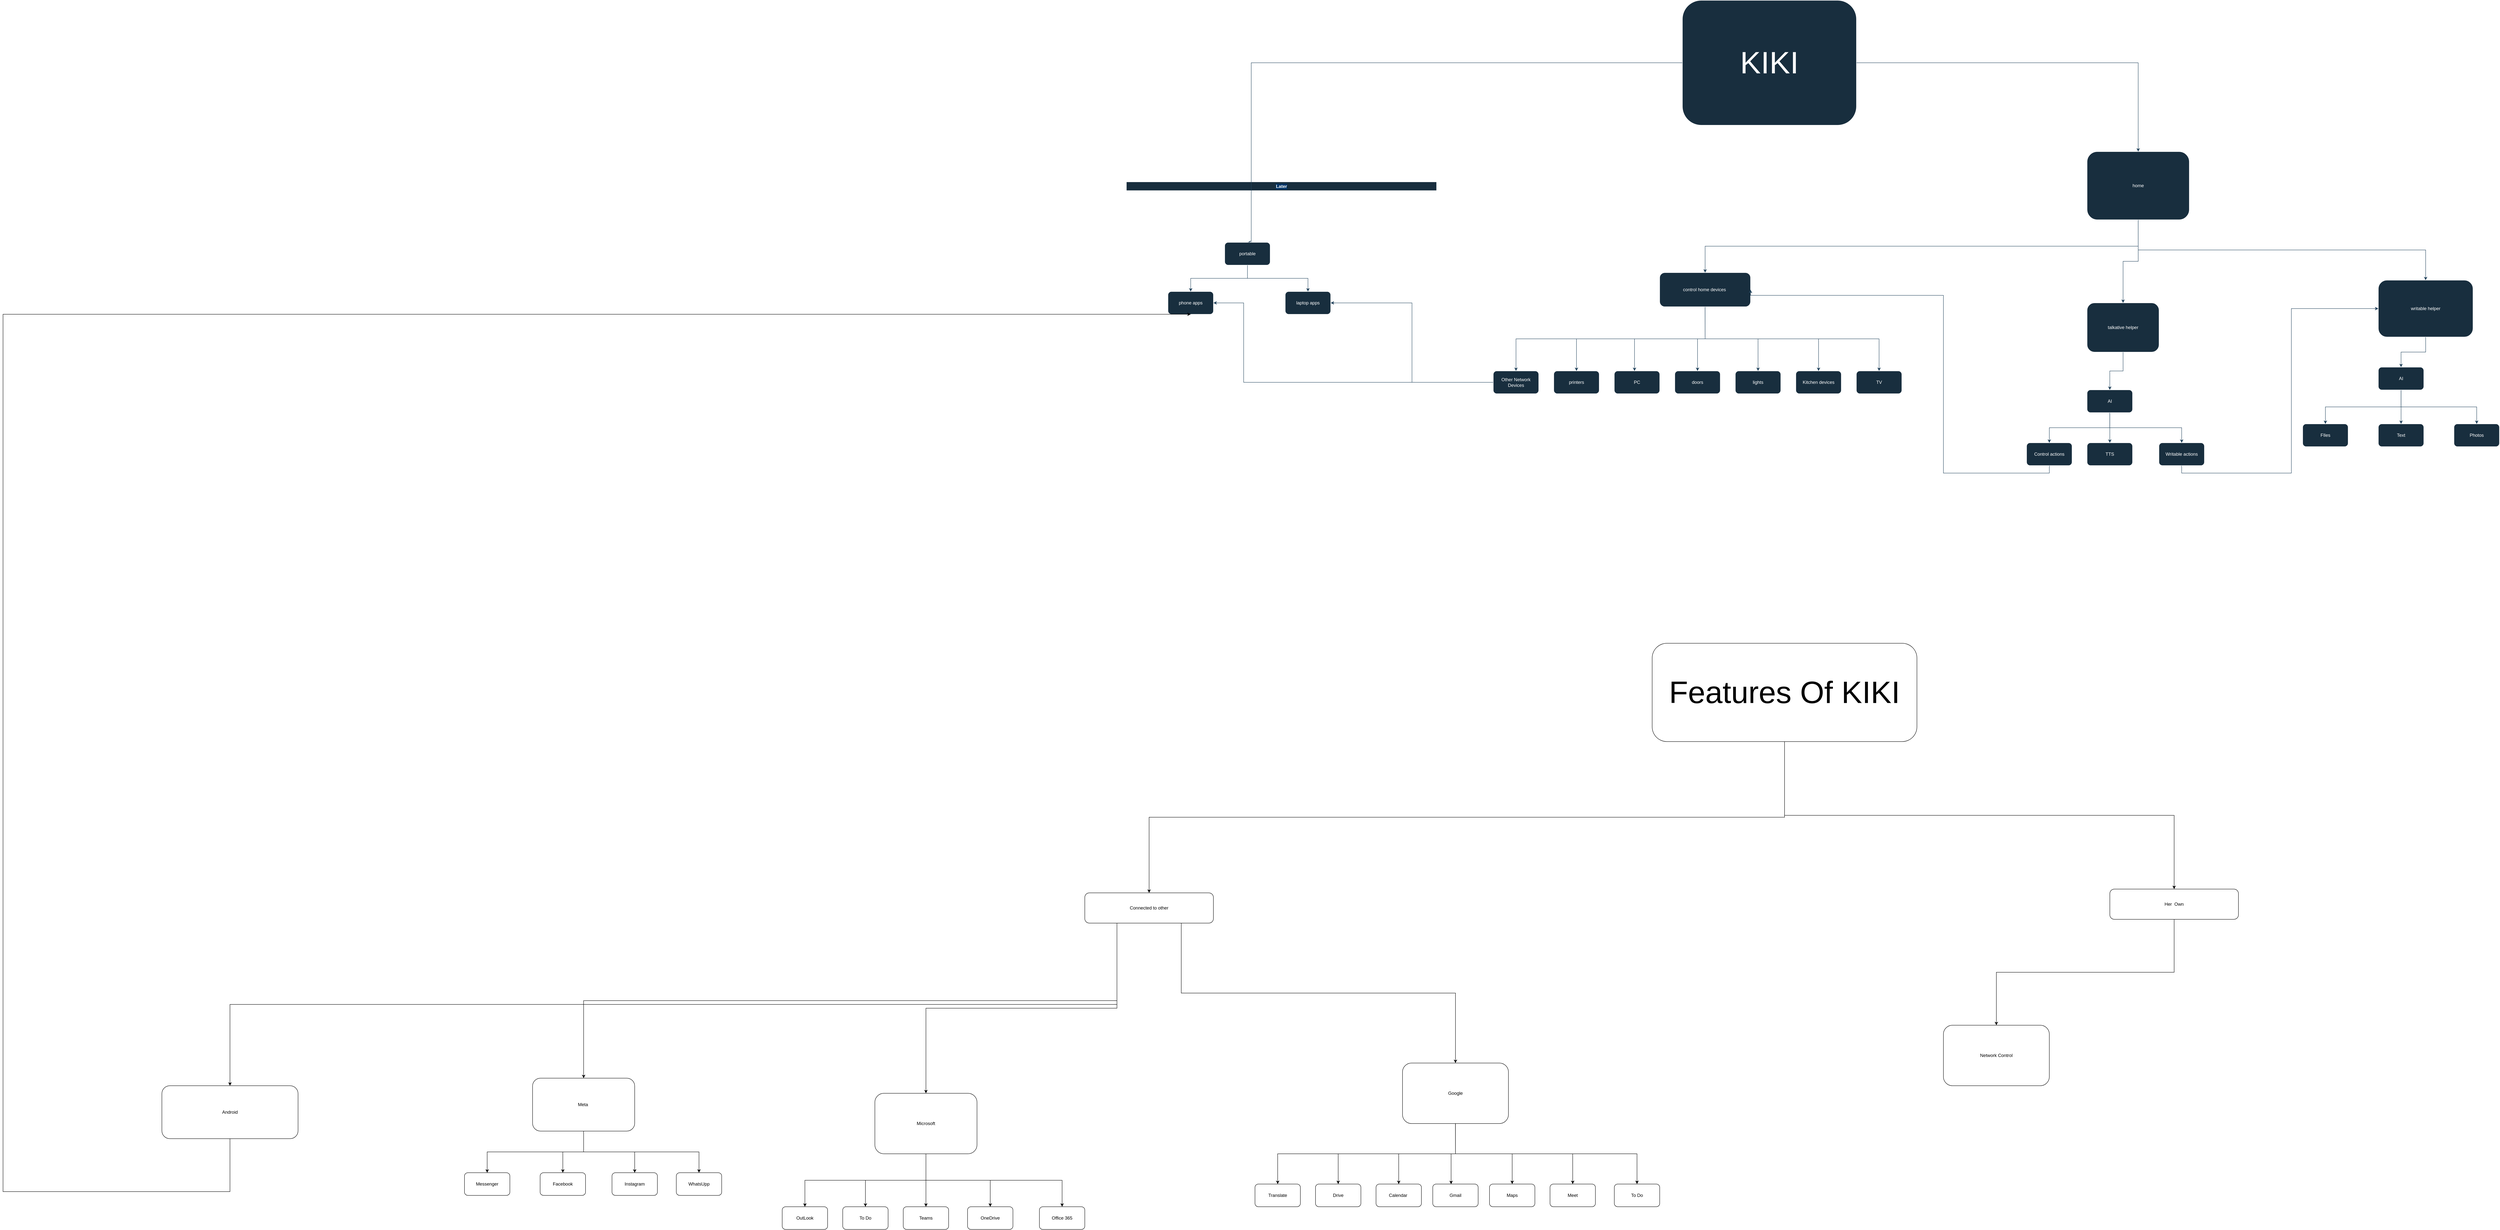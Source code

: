 <mxfile version="21.1.2" type="github">
  <diagram name="Strona-1" id="PI9fa6KRbpcqjx04Dy3F">
    <mxGraphModel dx="11760" dy="4864" grid="1" gridSize="10" guides="1" tooltips="1" connect="1" arrows="1" fold="1" page="0" pageScale="1" pageWidth="827" pageHeight="1169" math="0" shadow="0">
      <root>
        <object label="" id="0">
          <mxCell />
        </object>
        <mxCell id="1" parent="0" />
        <mxCell id="wgz8BLLzfPJGVLbiUXuB-59" value="Later" style="swimlane;whiteSpace=wrap;html=1;strokeColor=#FFFFFF;fontColor=#FFFFFF;fillColor=#182E3E;separatorColor=none;noLabel=0;portConstraintRotation=0;snapToPoint=1;backgroundOutline=0;labelBackgroundColor=#003366;" vertex="1" parent="1">
          <mxGeometry x="-900" y="390" width="820" height="760" as="geometry" />
        </mxCell>
        <mxCell id="wgz8BLLzfPJGVLbiUXuB-6" style="edgeStyle=orthogonalEdgeStyle;rounded=0;orthogonalLoop=1;jettySize=auto;html=1;exitX=1;exitY=0.5;exitDx=0;exitDy=0;labelBackgroundColor=none;fontColor=default;strokeColor=#23445D;" edge="1" parent="1" source="wgz8BLLzfPJGVLbiUXuB-1" target="wgz8BLLzfPJGVLbiUXuB-2">
          <mxGeometry relative="1" as="geometry" />
        </mxCell>
        <mxCell id="wgz8BLLzfPJGVLbiUXuB-7" style="edgeStyle=orthogonalEdgeStyle;rounded=0;orthogonalLoop=1;jettySize=auto;html=1;exitX=0;exitY=0.5;exitDx=0;exitDy=0;entryX=0.5;entryY=0;entryDx=0;entryDy=0;labelBackgroundColor=none;fontColor=default;strokeColor=#23445D;" edge="1" parent="1" source="wgz8BLLzfPJGVLbiUXuB-1" target="wgz8BLLzfPJGVLbiUXuB-3">
          <mxGeometry relative="1" as="geometry">
            <Array as="points">
              <mxPoint x="-570" y="75" />
              <mxPoint x="-570" y="550" />
            </Array>
          </mxGeometry>
        </mxCell>
        <mxCell id="wgz8BLLzfPJGVLbiUXuB-1" value="KIKI" style="rounded=1;whiteSpace=wrap;html=1;labelBackgroundColor=none;fillColor=#182E3E;strokeColor=#FFFFFF;fontColor=#FFFFFF;fontSize=82;" vertex="1" parent="1">
          <mxGeometry x="570" y="-90" width="460" height="330" as="geometry" />
        </mxCell>
        <mxCell id="wgz8BLLzfPJGVLbiUXuB-8" style="edgeStyle=orthogonalEdgeStyle;rounded=0;orthogonalLoop=1;jettySize=auto;html=1;exitX=0.5;exitY=1;exitDx=0;exitDy=0;entryX=0.5;entryY=0;entryDx=0;entryDy=0;labelBackgroundColor=none;fontColor=default;strokeColor=#23445D;" edge="1" parent="1" source="wgz8BLLzfPJGVLbiUXuB-2" target="wgz8BLLzfPJGVLbiUXuB-5">
          <mxGeometry relative="1" as="geometry" />
        </mxCell>
        <mxCell id="wgz8BLLzfPJGVLbiUXuB-9" style="edgeStyle=orthogonalEdgeStyle;rounded=0;orthogonalLoop=1;jettySize=auto;html=1;exitX=0.5;exitY=1;exitDx=0;exitDy=0;entryX=0.5;entryY=0;entryDx=0;entryDy=0;labelBackgroundColor=none;fontColor=default;strokeColor=#23445D;" edge="1" parent="1" source="wgz8BLLzfPJGVLbiUXuB-2" target="wgz8BLLzfPJGVLbiUXuB-4">
          <mxGeometry relative="1" as="geometry" />
        </mxCell>
        <mxCell id="wgz8BLLzfPJGVLbiUXuB-11" style="edgeStyle=orthogonalEdgeStyle;rounded=0;orthogonalLoop=1;jettySize=auto;html=1;exitX=0.5;exitY=1;exitDx=0;exitDy=0;labelBackgroundColor=none;fontColor=default;strokeColor=#23445D;" edge="1" parent="1" source="wgz8BLLzfPJGVLbiUXuB-2" target="wgz8BLLzfPJGVLbiUXuB-10">
          <mxGeometry relative="1" as="geometry" />
        </mxCell>
        <mxCell id="wgz8BLLzfPJGVLbiUXuB-2" value="home" style="rounded=1;whiteSpace=wrap;html=1;labelBackgroundColor=none;fillColor=#182E3E;strokeColor=#FFFFFF;fontColor=#FFFFFF;" vertex="1" parent="1">
          <mxGeometry x="1639.94" y="310" width="270.06" height="180" as="geometry" />
        </mxCell>
        <mxCell id="wgz8BLLzfPJGVLbiUXuB-16" style="edgeStyle=orthogonalEdgeStyle;rounded=0;orthogonalLoop=1;jettySize=auto;html=1;exitX=0.5;exitY=1;exitDx=0;exitDy=0;entryX=0.5;entryY=0;entryDx=0;entryDy=0;labelBackgroundColor=none;fontColor=default;strokeColor=#23445D;" edge="1" parent="1" source="wgz8BLLzfPJGVLbiUXuB-3" target="wgz8BLLzfPJGVLbiUXuB-13">
          <mxGeometry relative="1" as="geometry" />
        </mxCell>
        <mxCell id="wgz8BLLzfPJGVLbiUXuB-17" style="edgeStyle=orthogonalEdgeStyle;rounded=0;orthogonalLoop=1;jettySize=auto;html=1;exitX=0.5;exitY=1;exitDx=0;exitDy=0;entryX=0.5;entryY=0;entryDx=0;entryDy=0;labelBackgroundColor=none;fontColor=default;strokeColor=#23445D;" edge="1" parent="1" source="wgz8BLLzfPJGVLbiUXuB-3" target="wgz8BLLzfPJGVLbiUXuB-14">
          <mxGeometry relative="1" as="geometry" />
        </mxCell>
        <mxCell id="wgz8BLLzfPJGVLbiUXuB-3" value="portable" style="rounded=1;whiteSpace=wrap;html=1;labelBackgroundColor=none;fillColor=#182E3E;strokeColor=#FFFFFF;fontColor=#FFFFFF;" vertex="1" parent="1">
          <mxGeometry x="-640" y="550" width="120" height="60" as="geometry" />
        </mxCell>
        <mxCell id="wgz8BLLzfPJGVLbiUXuB-19" style="edgeStyle=orthogonalEdgeStyle;rounded=0;orthogonalLoop=1;jettySize=auto;html=1;exitX=0.5;exitY=1;exitDx=0;exitDy=0;labelBackgroundColor=none;fontColor=default;strokeColor=#23445D;" edge="1" parent="1" source="wgz8BLLzfPJGVLbiUXuB-4" target="wgz8BLLzfPJGVLbiUXuB-18">
          <mxGeometry relative="1" as="geometry" />
        </mxCell>
        <mxCell id="wgz8BLLzfPJGVLbiUXuB-4" value="talkative helper" style="rounded=1;whiteSpace=wrap;html=1;labelBackgroundColor=none;fillColor=#182E3E;strokeColor=#FFFFFF;fontColor=#FFFFFF;" vertex="1" parent="1">
          <mxGeometry x="1639.94" y="710" width="190.06" height="130" as="geometry" />
        </mxCell>
        <mxCell id="wgz8BLLzfPJGVLbiUXuB-38" style="edgeStyle=orthogonalEdgeStyle;rounded=0;orthogonalLoop=1;jettySize=auto;html=1;exitX=0.5;exitY=1;exitDx=0;exitDy=0;entryX=0.5;entryY=0;entryDx=0;entryDy=0;labelBackgroundColor=none;fontColor=default;strokeColor=#23445D;" edge="1" parent="1" source="wgz8BLLzfPJGVLbiUXuB-5" target="wgz8BLLzfPJGVLbiUXuB-37">
          <mxGeometry relative="1" as="geometry" />
        </mxCell>
        <mxCell id="wgz8BLLzfPJGVLbiUXuB-41" style="edgeStyle=orthogonalEdgeStyle;rounded=0;orthogonalLoop=1;jettySize=auto;html=1;exitX=0.5;exitY=1;exitDx=0;exitDy=0;entryX=0.5;entryY=0;entryDx=0;entryDy=0;labelBackgroundColor=none;fontColor=default;strokeColor=#23445D;" edge="1" parent="1" source="wgz8BLLzfPJGVLbiUXuB-5" target="wgz8BLLzfPJGVLbiUXuB-39">
          <mxGeometry relative="1" as="geometry" />
        </mxCell>
        <mxCell id="wgz8BLLzfPJGVLbiUXuB-42" style="edgeStyle=orthogonalEdgeStyle;rounded=0;orthogonalLoop=1;jettySize=auto;html=1;exitX=0.5;exitY=1;exitDx=0;exitDy=0;labelBackgroundColor=none;fontColor=default;strokeColor=#23445D;" edge="1" parent="1" source="wgz8BLLzfPJGVLbiUXuB-5" target="wgz8BLLzfPJGVLbiUXuB-40">
          <mxGeometry relative="1" as="geometry" />
        </mxCell>
        <mxCell id="wgz8BLLzfPJGVLbiUXuB-51" style="edgeStyle=orthogonalEdgeStyle;rounded=0;orthogonalLoop=1;jettySize=auto;html=1;exitX=0.5;exitY=1;exitDx=0;exitDy=0;entryX=0.445;entryY=-0.001;entryDx=0;entryDy=0;entryPerimeter=0;labelBackgroundColor=none;fontColor=default;strokeColor=#23445D;" edge="1" parent="1" source="wgz8BLLzfPJGVLbiUXuB-5" target="wgz8BLLzfPJGVLbiUXuB-50">
          <mxGeometry relative="1" as="geometry" />
        </mxCell>
        <mxCell id="wgz8BLLzfPJGVLbiUXuB-53" style="edgeStyle=orthogonalEdgeStyle;rounded=0;orthogonalLoop=1;jettySize=auto;html=1;exitX=0.5;exitY=1;exitDx=0;exitDy=0;labelBackgroundColor=none;fontColor=default;strokeColor=#23445D;" edge="1" parent="1" source="wgz8BLLzfPJGVLbiUXuB-5" target="wgz8BLLzfPJGVLbiUXuB-52">
          <mxGeometry relative="1" as="geometry" />
        </mxCell>
        <mxCell id="wgz8BLLzfPJGVLbiUXuB-55" style="edgeStyle=orthogonalEdgeStyle;rounded=0;orthogonalLoop=1;jettySize=auto;html=1;exitX=0.5;exitY=1;exitDx=0;exitDy=0;entryX=0.5;entryY=0;entryDx=0;entryDy=0;labelBackgroundColor=none;fontColor=default;strokeColor=#23445D;" edge="1" parent="1" source="wgz8BLLzfPJGVLbiUXuB-5" target="wgz8BLLzfPJGVLbiUXuB-54">
          <mxGeometry relative="1" as="geometry">
            <mxPoint x="129.999" y="890" as="targetPoint" />
          </mxGeometry>
        </mxCell>
        <mxCell id="wgz8BLLzfPJGVLbiUXuB-58" style="edgeStyle=orthogonalEdgeStyle;rounded=0;orthogonalLoop=1;jettySize=auto;html=1;exitX=0.5;exitY=1;exitDx=0;exitDy=0;entryX=0.5;entryY=0;entryDx=0;entryDy=0;labelBackgroundColor=none;fontColor=default;strokeColor=#23445D;" edge="1" parent="1" source="wgz8BLLzfPJGVLbiUXuB-5" target="wgz8BLLzfPJGVLbiUXuB-15">
          <mxGeometry relative="1" as="geometry" />
        </mxCell>
        <mxCell id="wgz8BLLzfPJGVLbiUXuB-5" value="control home devices&amp;nbsp;" style="rounded=1;whiteSpace=wrap;html=1;labelBackgroundColor=none;fillColor=#182E3E;strokeColor=#FFFFFF;fontColor=#FFFFFF;" vertex="1" parent="1">
          <mxGeometry x="509.94" y="630" width="240.06" height="90" as="geometry" />
        </mxCell>
        <mxCell id="wgz8BLLzfPJGVLbiUXuB-21" style="edgeStyle=orthogonalEdgeStyle;rounded=0;orthogonalLoop=1;jettySize=auto;html=1;exitX=0.5;exitY=1;exitDx=0;exitDy=0;labelBackgroundColor=none;fontColor=default;strokeColor=#23445D;" edge="1" parent="1" source="wgz8BLLzfPJGVLbiUXuB-10" target="wgz8BLLzfPJGVLbiUXuB-20">
          <mxGeometry relative="1" as="geometry" />
        </mxCell>
        <mxCell id="wgz8BLLzfPJGVLbiUXuB-10" value="writable helper" style="rounded=1;whiteSpace=wrap;html=1;labelBackgroundColor=none;fillColor=#182E3E;strokeColor=#FFFFFF;fontColor=#FFFFFF;" vertex="1" parent="1">
          <mxGeometry x="2409.94" y="650" width="250.06" height="150" as="geometry" />
        </mxCell>
        <mxCell id="wgz8BLLzfPJGVLbiUXuB-13" value="phone apps" style="rounded=1;whiteSpace=wrap;html=1;labelBackgroundColor=none;fillColor=#182E3E;strokeColor=#FFFFFF;fontColor=#FFFFFF;" vertex="1" parent="1">
          <mxGeometry x="-790" y="680" width="120" height="60" as="geometry" />
        </mxCell>
        <mxCell id="wgz8BLLzfPJGVLbiUXuB-14" value="laptop apps" style="rounded=1;whiteSpace=wrap;html=1;labelBackgroundColor=none;fillColor=#182E3E;strokeColor=#FFFFFF;fontColor=#FFFFFF;" vertex="1" parent="1">
          <mxGeometry x="-480" y="680" width="120" height="60" as="geometry" />
        </mxCell>
        <mxCell id="wgz8BLLzfPJGVLbiUXuB-15" value="TV" style="rounded=1;whiteSpace=wrap;html=1;labelBackgroundColor=none;fillColor=#182E3E;strokeColor=#FFFFFF;fontColor=#FFFFFF;" vertex="1" parent="1">
          <mxGeometry x="1029.94" y="890" width="120" height="60" as="geometry" />
        </mxCell>
        <mxCell id="wgz8BLLzfPJGVLbiUXuB-23" style="edgeStyle=orthogonalEdgeStyle;rounded=0;orthogonalLoop=1;jettySize=auto;html=1;exitX=0.5;exitY=1;exitDx=0;exitDy=0;entryX=0.5;entryY=0;entryDx=0;entryDy=0;labelBackgroundColor=none;fontColor=default;strokeColor=#23445D;" edge="1" parent="1" source="wgz8BLLzfPJGVLbiUXuB-18" target="wgz8BLLzfPJGVLbiUXuB-22">
          <mxGeometry relative="1" as="geometry" />
        </mxCell>
        <mxCell id="wgz8BLLzfPJGVLbiUXuB-32" style="edgeStyle=orthogonalEdgeStyle;rounded=0;orthogonalLoop=1;jettySize=auto;html=1;exitX=0.5;exitY=1;exitDx=0;exitDy=0;entryX=0.5;entryY=0;entryDx=0;entryDy=0;labelBackgroundColor=none;fontColor=default;strokeColor=#23445D;" edge="1" parent="1" source="wgz8BLLzfPJGVLbiUXuB-18" target="wgz8BLLzfPJGVLbiUXuB-31">
          <mxGeometry relative="1" as="geometry" />
        </mxCell>
        <mxCell id="wgz8BLLzfPJGVLbiUXuB-35" style="edgeStyle=orthogonalEdgeStyle;rounded=0;orthogonalLoop=1;jettySize=auto;html=1;exitX=0.5;exitY=1;exitDx=0;exitDy=0;entryX=0.5;entryY=0;entryDx=0;entryDy=0;labelBackgroundColor=none;fontColor=default;strokeColor=#23445D;" edge="1" parent="1" source="wgz8BLLzfPJGVLbiUXuB-18" target="wgz8BLLzfPJGVLbiUXuB-34">
          <mxGeometry relative="1" as="geometry">
            <mxPoint x="1500" y="1080" as="targetPoint" />
          </mxGeometry>
        </mxCell>
        <mxCell id="wgz8BLLzfPJGVLbiUXuB-18" value="AI" style="rounded=1;whiteSpace=wrap;html=1;labelBackgroundColor=none;fillColor=#182E3E;strokeColor=#FFFFFF;fontColor=#FFFFFF;" vertex="1" parent="1">
          <mxGeometry x="1639.94" y="940" width="120" height="60" as="geometry" />
        </mxCell>
        <mxCell id="wgz8BLLzfPJGVLbiUXuB-27" style="edgeStyle=orthogonalEdgeStyle;rounded=0;orthogonalLoop=1;jettySize=auto;html=1;exitX=0.5;exitY=1;exitDx=0;exitDy=0;entryX=0.5;entryY=0;entryDx=0;entryDy=0;labelBackgroundColor=none;fontColor=default;strokeColor=#23445D;" edge="1" parent="1" source="wgz8BLLzfPJGVLbiUXuB-20" target="wgz8BLLzfPJGVLbiUXuB-24">
          <mxGeometry relative="1" as="geometry" />
        </mxCell>
        <mxCell id="wgz8BLLzfPJGVLbiUXuB-28" style="edgeStyle=orthogonalEdgeStyle;rounded=0;orthogonalLoop=1;jettySize=auto;html=1;exitX=0.5;exitY=1;exitDx=0;exitDy=0;entryX=0.5;entryY=0;entryDx=0;entryDy=0;labelBackgroundColor=none;fontColor=default;strokeColor=#23445D;" edge="1" parent="1" source="wgz8BLLzfPJGVLbiUXuB-20" target="wgz8BLLzfPJGVLbiUXuB-25">
          <mxGeometry relative="1" as="geometry" />
        </mxCell>
        <mxCell id="wgz8BLLzfPJGVLbiUXuB-29" style="edgeStyle=orthogonalEdgeStyle;rounded=0;orthogonalLoop=1;jettySize=auto;html=1;exitX=0.5;exitY=1;exitDx=0;exitDy=0;entryX=0.5;entryY=0;entryDx=0;entryDy=0;labelBackgroundColor=none;fontColor=default;strokeColor=#23445D;" edge="1" parent="1" source="wgz8BLLzfPJGVLbiUXuB-20" target="wgz8BLLzfPJGVLbiUXuB-26">
          <mxGeometry relative="1" as="geometry" />
        </mxCell>
        <mxCell id="wgz8BLLzfPJGVLbiUXuB-20" value="AI" style="rounded=1;whiteSpace=wrap;html=1;labelBackgroundColor=none;fillColor=#182E3E;strokeColor=#FFFFFF;fontColor=#FFFFFF;" vertex="1" parent="1">
          <mxGeometry x="2409.94" y="880" width="120" height="60" as="geometry" />
        </mxCell>
        <mxCell id="wgz8BLLzfPJGVLbiUXuB-22" value="TTS" style="rounded=1;whiteSpace=wrap;html=1;labelBackgroundColor=none;fillColor=#182E3E;strokeColor=#FFFFFF;fontColor=#FFFFFF;" vertex="1" parent="1">
          <mxGeometry x="1639.94" y="1080" width="120" height="60" as="geometry" />
        </mxCell>
        <mxCell id="wgz8BLLzfPJGVLbiUXuB-24" value="FIles" style="rounded=1;whiteSpace=wrap;html=1;labelBackgroundColor=none;fillColor=#182E3E;strokeColor=#FFFFFF;fontColor=#FFFFFF;" vertex="1" parent="1">
          <mxGeometry x="2209.94" y="1030" width="120" height="60" as="geometry" />
        </mxCell>
        <mxCell id="wgz8BLLzfPJGVLbiUXuB-25" value="Text" style="rounded=1;whiteSpace=wrap;html=1;labelBackgroundColor=none;fillColor=#182E3E;strokeColor=#FFFFFF;fontColor=#FFFFFF;" vertex="1" parent="1">
          <mxGeometry x="2409.94" y="1030" width="120" height="60" as="geometry" />
        </mxCell>
        <mxCell id="wgz8BLLzfPJGVLbiUXuB-26" value="Photos" style="rounded=1;whiteSpace=wrap;html=1;labelBackgroundColor=none;fillColor=#182E3E;strokeColor=#FFFFFF;fontColor=#FFFFFF;" vertex="1" parent="1">
          <mxGeometry x="2609.94" y="1030" width="120" height="60" as="geometry" />
        </mxCell>
        <mxCell id="wgz8BLLzfPJGVLbiUXuB-33" style="edgeStyle=orthogonalEdgeStyle;rounded=0;orthogonalLoop=1;jettySize=auto;html=1;exitX=0.5;exitY=1;exitDx=0;exitDy=0;entryX=0;entryY=0.5;entryDx=0;entryDy=0;labelBackgroundColor=none;fontColor=default;strokeColor=#23445D;" edge="1" parent="1" source="wgz8BLLzfPJGVLbiUXuB-31" target="wgz8BLLzfPJGVLbiUXuB-10">
          <mxGeometry relative="1" as="geometry" />
        </mxCell>
        <mxCell id="wgz8BLLzfPJGVLbiUXuB-31" value="Writable actions" style="rounded=1;whiteSpace=wrap;html=1;labelBackgroundColor=none;fillColor=#182E3E;strokeColor=#FFFFFF;fontColor=#FFFFFF;" vertex="1" parent="1">
          <mxGeometry x="1829.94" y="1080" width="120" height="60" as="geometry" />
        </mxCell>
        <mxCell id="wgz8BLLzfPJGVLbiUXuB-36" style="edgeStyle=orthogonalEdgeStyle;rounded=0;orthogonalLoop=1;jettySize=auto;html=1;exitX=0.5;exitY=1;exitDx=0;exitDy=0;entryX=1;entryY=0.5;entryDx=0;entryDy=0;labelBackgroundColor=none;fontColor=default;strokeColor=#23445D;" edge="1" parent="1" source="wgz8BLLzfPJGVLbiUXuB-34" target="wgz8BLLzfPJGVLbiUXuB-5">
          <mxGeometry relative="1" as="geometry">
            <mxPoint x="1230" y="750" as="targetPoint" />
            <Array as="points">
              <mxPoint x="1540" y="1160" />
              <mxPoint x="1260" y="1160" />
              <mxPoint x="1260" y="690" />
            </Array>
          </mxGeometry>
        </mxCell>
        <mxCell id="wgz8BLLzfPJGVLbiUXuB-34" value="Control actions" style="rounded=1;whiteSpace=wrap;html=1;labelBackgroundColor=none;fillColor=#182E3E;strokeColor=#FFFFFF;fontColor=#FFFFFF;" vertex="1" parent="1">
          <mxGeometry x="1480" y="1080" width="120" height="60" as="geometry" />
        </mxCell>
        <mxCell id="wgz8BLLzfPJGVLbiUXuB-37" value="lights" style="rounded=1;whiteSpace=wrap;html=1;labelBackgroundColor=none;fillColor=#182E3E;strokeColor=#FFFFFF;fontColor=#FFFFFF;" vertex="1" parent="1">
          <mxGeometry x="709.94" y="890" width="120" height="60" as="geometry" />
        </mxCell>
        <mxCell id="wgz8BLLzfPJGVLbiUXuB-39" value="doors" style="rounded=1;whiteSpace=wrap;html=1;labelBackgroundColor=none;fillColor=#182E3E;strokeColor=#FFFFFF;fontColor=#FFFFFF;" vertex="1" parent="1">
          <mxGeometry x="549.94" y="890" width="120" height="60" as="geometry" />
        </mxCell>
        <mxCell id="wgz8BLLzfPJGVLbiUXuB-40" value="printers" style="rounded=1;whiteSpace=wrap;html=1;labelBackgroundColor=none;fillColor=#182E3E;strokeColor=#FFFFFF;fontColor=#FFFFFF;" vertex="1" parent="1">
          <mxGeometry x="229.94" y="890" width="120" height="60" as="geometry" />
        </mxCell>
        <mxCell id="wgz8BLLzfPJGVLbiUXuB-50" value="PC" style="rounded=1;whiteSpace=wrap;html=1;labelBackgroundColor=none;fillColor=#182E3E;strokeColor=#FFFFFF;fontColor=#FFFFFF;" vertex="1" parent="1">
          <mxGeometry x="389.94" y="890" width="120" height="60" as="geometry" />
        </mxCell>
        <mxCell id="wgz8BLLzfPJGVLbiUXuB-52" value="Kitchen devices" style="rounded=1;whiteSpace=wrap;html=1;labelBackgroundColor=none;fillColor=#182E3E;strokeColor=#FFFFFF;fontColor=#FFFFFF;" vertex="1" parent="1">
          <mxGeometry x="869.94" y="890" width="120" height="60" as="geometry" />
        </mxCell>
        <mxCell id="wgz8BLLzfPJGVLbiUXuB-56" style="edgeStyle=orthogonalEdgeStyle;rounded=0;orthogonalLoop=1;jettySize=auto;html=1;exitX=0;exitY=0.5;exitDx=0;exitDy=0;entryX=1;entryY=0.5;entryDx=0;entryDy=0;labelBackgroundColor=none;fontColor=default;strokeColor=#23445D;" edge="1" parent="1" source="wgz8BLLzfPJGVLbiUXuB-54" target="wgz8BLLzfPJGVLbiUXuB-14">
          <mxGeometry relative="1" as="geometry" />
        </mxCell>
        <mxCell id="wgz8BLLzfPJGVLbiUXuB-57" style="edgeStyle=orthogonalEdgeStyle;rounded=0;orthogonalLoop=1;jettySize=auto;html=1;exitX=0;exitY=0.5;exitDx=0;exitDy=0;entryX=1;entryY=0.5;entryDx=0;entryDy=0;labelBackgroundColor=none;fontColor=default;strokeColor=#23445D;" edge="1" parent="1" source="wgz8BLLzfPJGVLbiUXuB-54" target="wgz8BLLzfPJGVLbiUXuB-13">
          <mxGeometry relative="1" as="geometry">
            <Array as="points">
              <mxPoint x="-590" y="920" />
              <mxPoint x="-590" y="710" />
            </Array>
          </mxGeometry>
        </mxCell>
        <mxCell id="wgz8BLLzfPJGVLbiUXuB-54" value="Other Network Devices" style="rounded=1;whiteSpace=wrap;html=1;labelBackgroundColor=none;fillColor=#182E3E;strokeColor=#FFFFFF;fontColor=#FFFFFF;" vertex="1" parent="1">
          <mxGeometry x="70" y="890" width="120" height="60" as="geometry" />
        </mxCell>
        <mxCell id="wgz8BLLzfPJGVLbiUXuB-68" style="edgeStyle=orthogonalEdgeStyle;rounded=0;orthogonalLoop=1;jettySize=auto;html=1;exitX=0.5;exitY=1;exitDx=0;exitDy=0;shadow=0;" edge="1" parent="1" source="wgz8BLLzfPJGVLbiUXuB-60" target="wgz8BLLzfPJGVLbiUXuB-62">
          <mxGeometry relative="1" as="geometry" />
        </mxCell>
        <mxCell id="wgz8BLLzfPJGVLbiUXuB-69" style="edgeStyle=orthogonalEdgeStyle;rounded=0;orthogonalLoop=1;jettySize=auto;html=1;exitX=0.5;exitY=1;exitDx=0;exitDy=0;entryX=0.404;entryY=0.005;entryDx=0;entryDy=0;entryPerimeter=0;shadow=0;" edge="1" parent="1" source="wgz8BLLzfPJGVLbiUXuB-60" target="wgz8BLLzfPJGVLbiUXuB-64">
          <mxGeometry relative="1" as="geometry" />
        </mxCell>
        <mxCell id="wgz8BLLzfPJGVLbiUXuB-70" style="edgeStyle=orthogonalEdgeStyle;rounded=0;orthogonalLoop=1;jettySize=auto;html=1;exitX=0.5;exitY=1;exitDx=0;exitDy=0;entryX=0.5;entryY=0;entryDx=0;entryDy=0;shadow=0;" edge="1" parent="1" source="wgz8BLLzfPJGVLbiUXuB-60" target="wgz8BLLzfPJGVLbiUXuB-65">
          <mxGeometry relative="1" as="geometry" />
        </mxCell>
        <mxCell id="wgz8BLLzfPJGVLbiUXuB-71" style="edgeStyle=orthogonalEdgeStyle;rounded=0;orthogonalLoop=1;jettySize=auto;html=1;exitX=0.5;exitY=1;exitDx=0;exitDy=0;entryX=0.5;entryY=0;entryDx=0;entryDy=0;shadow=0;" edge="1" parent="1" source="wgz8BLLzfPJGVLbiUXuB-60" target="wgz8BLLzfPJGVLbiUXuB-66">
          <mxGeometry relative="1" as="geometry" />
        </mxCell>
        <mxCell id="wgz8BLLzfPJGVLbiUXuB-73" style="edgeStyle=orthogonalEdgeStyle;rounded=0;orthogonalLoop=1;jettySize=auto;html=1;exitX=0.5;exitY=1;exitDx=0;exitDy=0;entryX=0.5;entryY=0;entryDx=0;entryDy=0;shadow=0;" edge="1" parent="1" source="wgz8BLLzfPJGVLbiUXuB-60" target="wgz8BLLzfPJGVLbiUXuB-67">
          <mxGeometry relative="1" as="geometry" />
        </mxCell>
        <mxCell id="wgz8BLLzfPJGVLbiUXuB-75" style="edgeStyle=orthogonalEdgeStyle;rounded=0;orthogonalLoop=1;jettySize=auto;html=1;exitX=0.5;exitY=1;exitDx=0;exitDy=0;entryX=0.5;entryY=0;entryDx=0;entryDy=0;shadow=0;" edge="1" parent="1" source="wgz8BLLzfPJGVLbiUXuB-60" target="wgz8BLLzfPJGVLbiUXuB-74">
          <mxGeometry relative="1" as="geometry" />
        </mxCell>
        <mxCell id="wgz8BLLzfPJGVLbiUXuB-88" style="edgeStyle=orthogonalEdgeStyle;rounded=0;orthogonalLoop=1;jettySize=auto;html=1;exitX=0.5;exitY=1;exitDx=0;exitDy=0;entryX=0.5;entryY=0;entryDx=0;entryDy=0;" edge="1" parent="1" source="wgz8BLLzfPJGVLbiUXuB-60" target="wgz8BLLzfPJGVLbiUXuB-87">
          <mxGeometry relative="1" as="geometry" />
        </mxCell>
        <mxCell id="wgz8BLLzfPJGVLbiUXuB-60" value="Google" style="rounded=1;whiteSpace=wrap;html=1;" vertex="1" parent="1">
          <mxGeometry x="-170.06" y="2720" width="280.06" height="160" as="geometry" />
        </mxCell>
        <mxCell id="wgz8BLLzfPJGVLbiUXuB-62" value="Calendar&amp;nbsp;" style="rounded=1;whiteSpace=wrap;html=1;shadow=0;" vertex="1" parent="1">
          <mxGeometry x="-240.06" y="3040" width="120" height="60" as="geometry" />
        </mxCell>
        <mxCell id="wgz8BLLzfPJGVLbiUXuB-64" value="Gmail" style="rounded=1;whiteSpace=wrap;html=1;shadow=0;" vertex="1" parent="1">
          <mxGeometry x="-90.06" y="3040" width="120" height="60" as="geometry" />
        </mxCell>
        <mxCell id="wgz8BLLzfPJGVLbiUXuB-65" value="Maps" style="rounded=1;whiteSpace=wrap;html=1;shadow=0;" vertex="1" parent="1">
          <mxGeometry x="59.94" y="3040" width="120" height="60" as="geometry" />
        </mxCell>
        <mxCell id="wgz8BLLzfPJGVLbiUXuB-66" value="Drive" style="rounded=1;whiteSpace=wrap;html=1;shadow=0;" vertex="1" parent="1">
          <mxGeometry x="-400.06" y="3040" width="120" height="60" as="geometry" />
        </mxCell>
        <mxCell id="wgz8BLLzfPJGVLbiUXuB-67" value="Meet" style="rounded=1;whiteSpace=wrap;html=1;shadow=0;" vertex="1" parent="1">
          <mxGeometry x="219.94" y="3040" width="120" height="60" as="geometry" />
        </mxCell>
        <mxCell id="wgz8BLLzfPJGVLbiUXuB-74" value="Translate" style="rounded=1;whiteSpace=wrap;html=1;shadow=0;" vertex="1" parent="1">
          <mxGeometry x="-560.06" y="3040" width="120" height="60" as="geometry" />
        </mxCell>
        <mxCell id="wgz8BLLzfPJGVLbiUXuB-89" style="edgeStyle=orthogonalEdgeStyle;rounded=0;orthogonalLoop=1;jettySize=auto;html=1;exitX=0.5;exitY=1;exitDx=0;exitDy=0;entryX=0.5;entryY=0;entryDx=0;entryDy=0;" edge="1" parent="1" source="wgz8BLLzfPJGVLbiUXuB-78" target="wgz8BLLzfPJGVLbiUXuB-83">
          <mxGeometry relative="1" as="geometry" />
        </mxCell>
        <mxCell id="wgz8BLLzfPJGVLbiUXuB-90" style="edgeStyle=orthogonalEdgeStyle;rounded=0;orthogonalLoop=1;jettySize=auto;html=1;exitX=0.5;exitY=1;exitDx=0;exitDy=0;entryX=0.5;entryY=0;entryDx=0;entryDy=0;" edge="1" parent="1" source="wgz8BLLzfPJGVLbiUXuB-78" target="wgz8BLLzfPJGVLbiUXuB-82">
          <mxGeometry relative="1" as="geometry" />
        </mxCell>
        <mxCell id="wgz8BLLzfPJGVLbiUXuB-91" style="edgeStyle=orthogonalEdgeStyle;rounded=0;orthogonalLoop=1;jettySize=auto;html=1;exitX=0.5;exitY=1;exitDx=0;exitDy=0;entryX=0.5;entryY=0;entryDx=0;entryDy=0;" edge="1" parent="1" source="wgz8BLLzfPJGVLbiUXuB-78" target="wgz8BLLzfPJGVLbiUXuB-81">
          <mxGeometry relative="1" as="geometry" />
        </mxCell>
        <mxCell id="wgz8BLLzfPJGVLbiUXuB-92" style="edgeStyle=orthogonalEdgeStyle;rounded=0;orthogonalLoop=1;jettySize=auto;html=1;exitX=0.5;exitY=1;exitDx=0;exitDy=0;entryX=0.5;entryY=0;entryDx=0;entryDy=0;" edge="1" parent="1" source="wgz8BLLzfPJGVLbiUXuB-78" target="wgz8BLLzfPJGVLbiUXuB-86">
          <mxGeometry relative="1" as="geometry">
            <mxPoint x="-1070" y="3090" as="targetPoint" />
          </mxGeometry>
        </mxCell>
        <mxCell id="wgz8BLLzfPJGVLbiUXuB-93" style="edgeStyle=orthogonalEdgeStyle;rounded=0;orthogonalLoop=1;jettySize=auto;html=1;exitX=0.5;exitY=1;exitDx=0;exitDy=0;entryX=0.5;entryY=0;entryDx=0;entryDy=0;" edge="1" parent="1" source="wgz8BLLzfPJGVLbiUXuB-78" target="wgz8BLLzfPJGVLbiUXuB-84">
          <mxGeometry relative="1" as="geometry" />
        </mxCell>
        <mxCell id="wgz8BLLzfPJGVLbiUXuB-78" value="Microsoft" style="rounded=1;whiteSpace=wrap;html=1;" vertex="1" parent="1">
          <mxGeometry x="-1565" y="2800" width="270" height="160" as="geometry" />
        </mxCell>
        <mxCell id="wgz8BLLzfPJGVLbiUXuB-81" value="OneDrive" style="rounded=1;whiteSpace=wrap;html=1;" vertex="1" parent="1">
          <mxGeometry x="-1320" y="3100" width="120" height="60" as="geometry" />
        </mxCell>
        <mxCell id="wgz8BLLzfPJGVLbiUXuB-82" value="Teams" style="rounded=1;whiteSpace=wrap;html=1;" vertex="1" parent="1">
          <mxGeometry x="-1490" y="3100" width="120" height="60" as="geometry" />
        </mxCell>
        <mxCell id="wgz8BLLzfPJGVLbiUXuB-83" value="To Do" style="rounded=1;whiteSpace=wrap;html=1;" vertex="1" parent="1">
          <mxGeometry x="-1650" y="3100" width="120" height="60" as="geometry" />
        </mxCell>
        <mxCell id="wgz8BLLzfPJGVLbiUXuB-84" value="OutLook" style="rounded=1;whiteSpace=wrap;html=1;" vertex="1" parent="1">
          <mxGeometry x="-1810" y="3100" width="120" height="60" as="geometry" />
        </mxCell>
        <mxCell id="wgz8BLLzfPJGVLbiUXuB-86" value="Office 365" style="rounded=1;whiteSpace=wrap;html=1;" vertex="1" parent="1">
          <mxGeometry x="-1130" y="3100" width="120" height="60" as="geometry" />
        </mxCell>
        <mxCell id="wgz8BLLzfPJGVLbiUXuB-87" value="To Do" style="rounded=1;whiteSpace=wrap;html=1;" vertex="1" parent="1">
          <mxGeometry x="389.94" y="3040" width="120" height="60" as="geometry" />
        </mxCell>
        <mxCell id="wgz8BLLzfPJGVLbiUXuB-99" style="edgeStyle=orthogonalEdgeStyle;rounded=0;orthogonalLoop=1;jettySize=auto;html=1;exitX=0.5;exitY=1;exitDx=0;exitDy=0;entryX=0.5;entryY=0;entryDx=0;entryDy=0;" edge="1" parent="1" source="wgz8BLLzfPJGVLbiUXuB-94" target="wgz8BLLzfPJGVLbiUXuB-96">
          <mxGeometry relative="1" as="geometry" />
        </mxCell>
        <mxCell id="wgz8BLLzfPJGVLbiUXuB-102" style="edgeStyle=orthogonalEdgeStyle;rounded=0;orthogonalLoop=1;jettySize=auto;html=1;exitX=0.5;exitY=1;exitDx=0;exitDy=0;" edge="1" parent="1" source="wgz8BLLzfPJGVLbiUXuB-94" target="wgz8BLLzfPJGVLbiUXuB-98">
          <mxGeometry relative="1" as="geometry" />
        </mxCell>
        <mxCell id="wgz8BLLzfPJGVLbiUXuB-94" value="Features Of KIKI" style="rounded=1;whiteSpace=wrap;html=1;fontSize=82;" vertex="1" parent="1">
          <mxGeometry x="490" y="1610" width="700" height="260" as="geometry" />
        </mxCell>
        <mxCell id="wgz8BLLzfPJGVLbiUXuB-95" value="Network Control" style="rounded=1;whiteSpace=wrap;html=1;" vertex="1" parent="1">
          <mxGeometry x="1260" y="2620" width="280" height="160" as="geometry" />
        </mxCell>
        <mxCell id="wgz8BLLzfPJGVLbiUXuB-100" style="edgeStyle=orthogonalEdgeStyle;rounded=0;orthogonalLoop=1;jettySize=auto;html=1;exitX=0.25;exitY=1;exitDx=0;exitDy=0;entryX=0.5;entryY=0;entryDx=0;entryDy=0;" edge="1" parent="1" source="wgz8BLLzfPJGVLbiUXuB-96" target="wgz8BLLzfPJGVLbiUXuB-78">
          <mxGeometry relative="1" as="geometry" />
        </mxCell>
        <mxCell id="wgz8BLLzfPJGVLbiUXuB-101" style="edgeStyle=orthogonalEdgeStyle;rounded=0;orthogonalLoop=1;jettySize=auto;html=1;exitX=0.75;exitY=1;exitDx=0;exitDy=0;entryX=0.5;entryY=0;entryDx=0;entryDy=0;" edge="1" parent="1" source="wgz8BLLzfPJGVLbiUXuB-96" target="wgz8BLLzfPJGVLbiUXuB-60">
          <mxGeometry relative="1" as="geometry" />
        </mxCell>
        <mxCell id="wgz8BLLzfPJGVLbiUXuB-114" style="edgeStyle=orthogonalEdgeStyle;rounded=0;orthogonalLoop=1;jettySize=auto;html=1;exitX=0.25;exitY=1;exitDx=0;exitDy=0;" edge="1" parent="1" source="wgz8BLLzfPJGVLbiUXuB-96" target="wgz8BLLzfPJGVLbiUXuB-105">
          <mxGeometry relative="1" as="geometry" />
        </mxCell>
        <mxCell id="wgz8BLLzfPJGVLbiUXuB-117" style="edgeStyle=orthogonalEdgeStyle;rounded=0;orthogonalLoop=1;jettySize=auto;html=1;exitX=0.25;exitY=1;exitDx=0;exitDy=0;entryX=0.5;entryY=0;entryDx=0;entryDy=0;" edge="1" parent="1" source="wgz8BLLzfPJGVLbiUXuB-96" target="wgz8BLLzfPJGVLbiUXuB-116">
          <mxGeometry relative="1" as="geometry" />
        </mxCell>
        <mxCell id="wgz8BLLzfPJGVLbiUXuB-96" value="Connected to other" style="rounded=1;whiteSpace=wrap;html=1;" vertex="1" parent="1">
          <mxGeometry x="-1010" y="2270" width="340" height="80" as="geometry" />
        </mxCell>
        <mxCell id="wgz8BLLzfPJGVLbiUXuB-103" style="edgeStyle=orthogonalEdgeStyle;rounded=0;orthogonalLoop=1;jettySize=auto;html=1;exitX=0.5;exitY=1;exitDx=0;exitDy=0;entryX=0.5;entryY=0;entryDx=0;entryDy=0;" edge="1" parent="1" source="wgz8BLLzfPJGVLbiUXuB-98" target="wgz8BLLzfPJGVLbiUXuB-95">
          <mxGeometry relative="1" as="geometry" />
        </mxCell>
        <mxCell id="wgz8BLLzfPJGVLbiUXuB-98" value="Her&amp;nbsp; Own" style="rounded=1;whiteSpace=wrap;html=1;" vertex="1" parent="1">
          <mxGeometry x="1700" y="2260" width="340" height="80" as="geometry" />
        </mxCell>
        <mxCell id="wgz8BLLzfPJGVLbiUXuB-110" style="edgeStyle=orthogonalEdgeStyle;rounded=0;orthogonalLoop=1;jettySize=auto;html=1;exitX=0.5;exitY=1;exitDx=0;exitDy=0;entryX=0.5;entryY=0;entryDx=0;entryDy=0;" edge="1" parent="1" source="wgz8BLLzfPJGVLbiUXuB-105" target="wgz8BLLzfPJGVLbiUXuB-107">
          <mxGeometry relative="1" as="geometry" />
        </mxCell>
        <mxCell id="wgz8BLLzfPJGVLbiUXuB-111" style="edgeStyle=orthogonalEdgeStyle;rounded=0;orthogonalLoop=1;jettySize=auto;html=1;exitX=0.5;exitY=1;exitDx=0;exitDy=0;" edge="1" parent="1" source="wgz8BLLzfPJGVLbiUXuB-105" target="wgz8BLLzfPJGVLbiUXuB-106">
          <mxGeometry relative="1" as="geometry" />
        </mxCell>
        <mxCell id="wgz8BLLzfPJGVLbiUXuB-112" style="edgeStyle=orthogonalEdgeStyle;rounded=0;orthogonalLoop=1;jettySize=auto;html=1;exitX=0.5;exitY=1;exitDx=0;exitDy=0;entryX=0.5;entryY=0;entryDx=0;entryDy=0;" edge="1" parent="1" source="wgz8BLLzfPJGVLbiUXuB-105" target="wgz8BLLzfPJGVLbiUXuB-109">
          <mxGeometry relative="1" as="geometry" />
        </mxCell>
        <mxCell id="wgz8BLLzfPJGVLbiUXuB-113" style="edgeStyle=orthogonalEdgeStyle;rounded=0;orthogonalLoop=1;jettySize=auto;html=1;exitX=0.5;exitY=1;exitDx=0;exitDy=0;entryX=0.5;entryY=0;entryDx=0;entryDy=0;" edge="1" parent="1" source="wgz8BLLzfPJGVLbiUXuB-105" target="wgz8BLLzfPJGVLbiUXuB-108">
          <mxGeometry relative="1" as="geometry" />
        </mxCell>
        <mxCell id="wgz8BLLzfPJGVLbiUXuB-105" value="Meta&amp;nbsp;" style="rounded=1;whiteSpace=wrap;html=1;" vertex="1" parent="1">
          <mxGeometry x="-2470" y="2760" width="270" height="140" as="geometry" />
        </mxCell>
        <mxCell id="wgz8BLLzfPJGVLbiUXuB-106" value="Instagram" style="rounded=1;whiteSpace=wrap;html=1;" vertex="1" parent="1">
          <mxGeometry x="-2260" y="3010" width="120" height="60" as="geometry" />
        </mxCell>
        <mxCell id="wgz8BLLzfPJGVLbiUXuB-107" value="Facebook" style="rounded=1;whiteSpace=wrap;html=1;" vertex="1" parent="1">
          <mxGeometry x="-2450" y="3010" width="120" height="60" as="geometry" />
        </mxCell>
        <mxCell id="wgz8BLLzfPJGVLbiUXuB-108" value="Messenger" style="rounded=1;whiteSpace=wrap;html=1;" vertex="1" parent="1">
          <mxGeometry x="-2650" y="3010" width="120" height="60" as="geometry" />
        </mxCell>
        <mxCell id="wgz8BLLzfPJGVLbiUXuB-109" value="WhatsUpp" style="rounded=1;whiteSpace=wrap;html=1;" vertex="1" parent="1">
          <mxGeometry x="-2090" y="3010" width="120" height="60" as="geometry" />
        </mxCell>
        <mxCell id="wgz8BLLzfPJGVLbiUXuB-118" style="edgeStyle=orthogonalEdgeStyle;rounded=0;orthogonalLoop=1;jettySize=auto;html=1;exitX=0.5;exitY=1;exitDx=0;exitDy=0;entryX=0.5;entryY=1;entryDx=0;entryDy=0;" edge="1" parent="1" source="wgz8BLLzfPJGVLbiUXuB-116" target="wgz8BLLzfPJGVLbiUXuB-13">
          <mxGeometry relative="1" as="geometry">
            <Array as="points">
              <mxPoint x="-3270" y="3060" />
              <mxPoint x="-3870" y="3060" />
              <mxPoint x="-3870" y="740" />
            </Array>
          </mxGeometry>
        </mxCell>
        <mxCell id="wgz8BLLzfPJGVLbiUXuB-116" value="Android" style="rounded=1;whiteSpace=wrap;html=1;" vertex="1" parent="1">
          <mxGeometry x="-3450" y="2780" width="360" height="140" as="geometry" />
        </mxCell>
      </root>
    </mxGraphModel>
  </diagram>
</mxfile>
